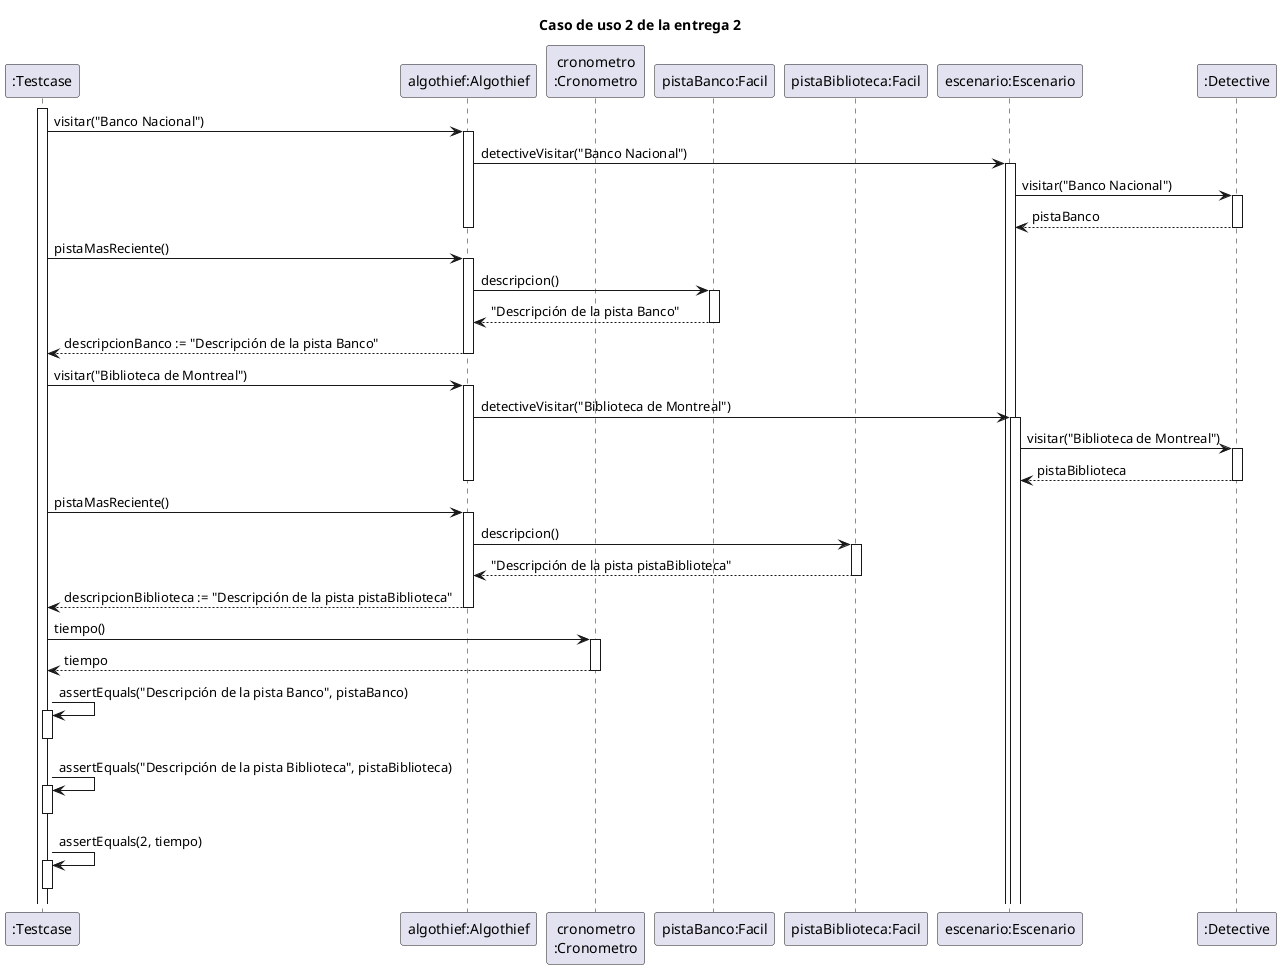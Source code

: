 @startuml

title "Caso de uso 2 de la entrega 2"

participant ":Testcase" as testcase
participant "algothief:Algothief" as algothief
participant "cronometro\n:Cronometro" as cron
participant "pistaBanco:Facil" as pistaBanco
participant "pistaBiblioteca:Facil" as pistaBiblioteca
participant "escenario:Escenario" as escenario
participant ":Detective" as detective


activate testcase
testcase -> algothief++: visitar("Banco Nacional")
    algothief -> escenario++: detectiveVisitar("Banco Nacional")
        escenario -> detective++: visitar("Banco Nacional")
        return pistaBanco
    deactivate algothief


testcase -> algothief++: pistaMasReciente()
    algothief -> pistaBanco++: descripcion()
        return "Descripción de la pista Banco"
    return descripcionBanco := "Descripción de la pista Banco"


testcase -> algothief++: visitar("Biblioteca de Montreal")
    algothief -> escenario++: detectiveVisitar("Biblioteca de Montreal")
        escenario -> detective++: visitar("Biblioteca de Montreal")
        return pistaBiblioteca
    deactivate algothief


testcase -> algothief++: pistaMasReciente()
    algothief -> pistaBiblioteca++: descripcion()
        return "Descripción de la pista pistaBiblioteca"
    return descripcionBiblioteca := "Descripción de la pista pistaBiblioteca"


testcase -> cron: tiempo()
    activate cron
    return tiempo

testcase -> testcase++: assertEquals("Descripción de la pista Banco", pistaBanco)
deactivate testcase

testcase -> testcase++: assertEquals("Descripción de la pista Biblioteca", pistaBiblioteca)
deactivate testcase

testcase -> testcase++: assertEquals(2, tiempo)
deactivate testcase

@enduml